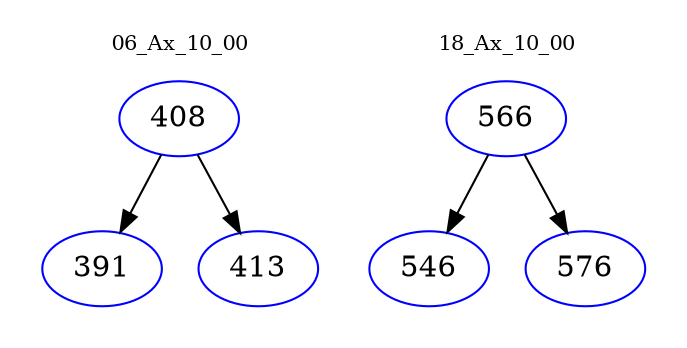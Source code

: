 digraph{
subgraph cluster_0 {
color = white
label = "06_Ax_10_00";
fontsize=10;
T0_408 [label="408", color="blue"]
T0_408 -> T0_391 [color="black"]
T0_391 [label="391", color="blue"]
T0_408 -> T0_413 [color="black"]
T0_413 [label="413", color="blue"]
}
subgraph cluster_1 {
color = white
label = "18_Ax_10_00";
fontsize=10;
T1_566 [label="566", color="blue"]
T1_566 -> T1_546 [color="black"]
T1_546 [label="546", color="blue"]
T1_566 -> T1_576 [color="black"]
T1_576 [label="576", color="blue"]
}
}
